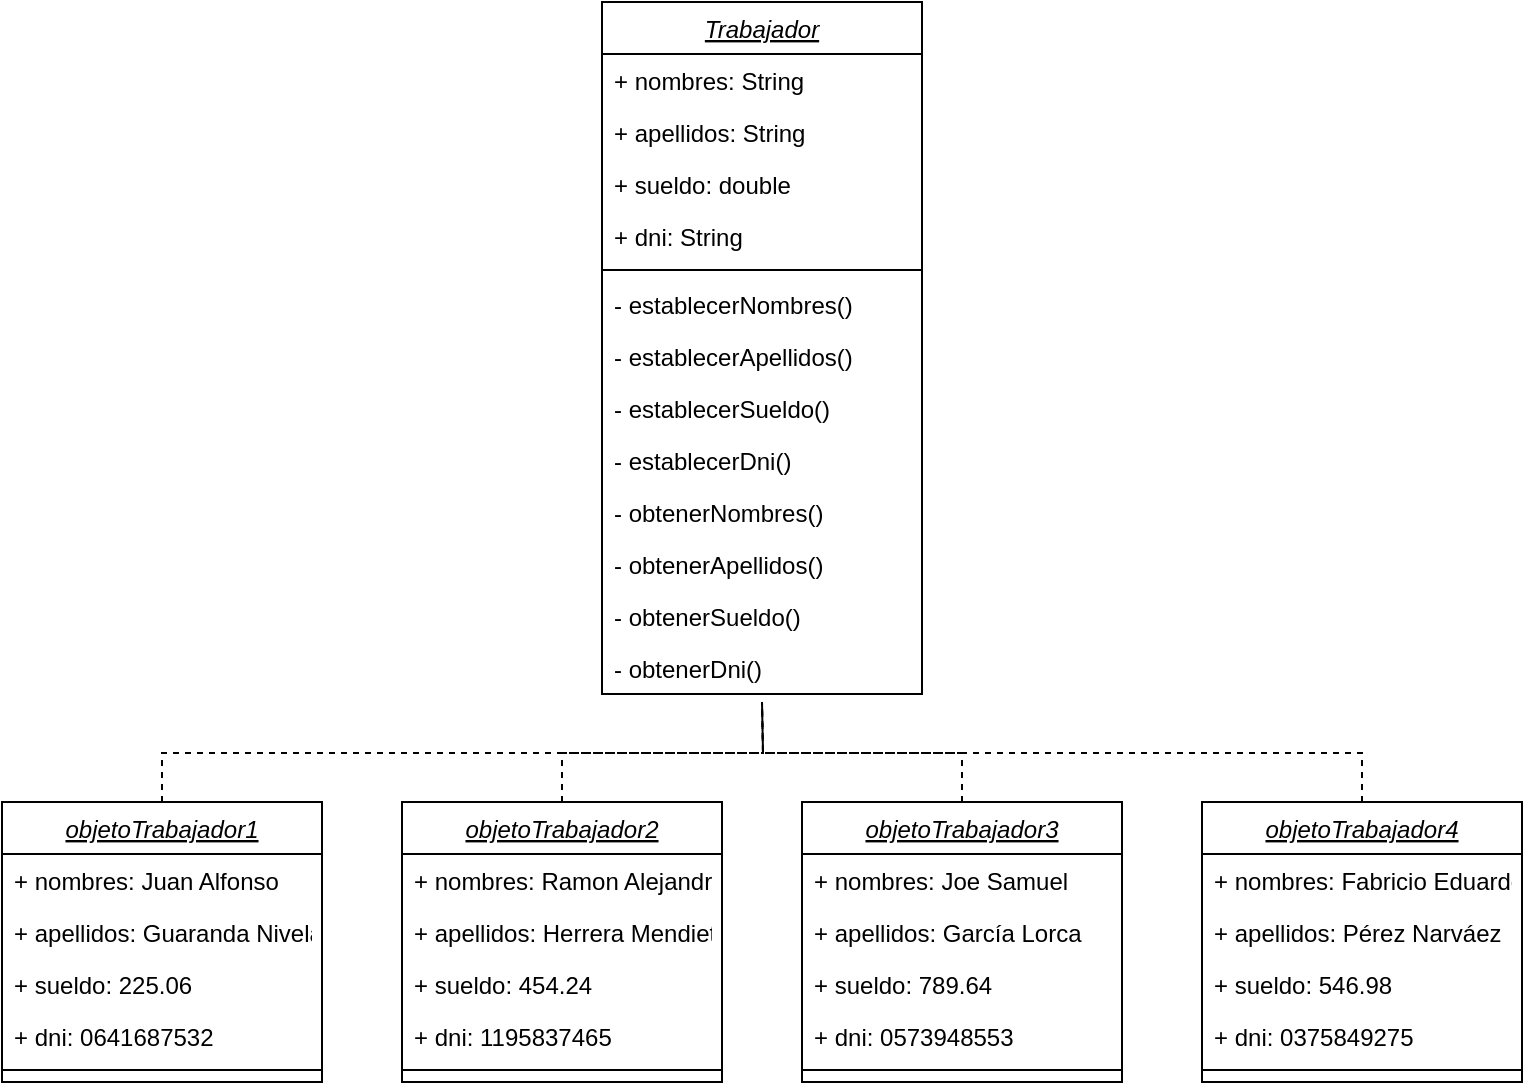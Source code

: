 <mxfile version="24.2.5" type="device">
  <diagram id="C5RBs43oDa-KdzZeNtuy" name="Page-1">
    <mxGraphModel dx="954" dy="674" grid="1" gridSize="10" guides="1" tooltips="1" connect="1" arrows="1" fold="1" page="1" pageScale="1" pageWidth="827" pageHeight="1169" math="0" shadow="0">
      <root>
        <mxCell id="WIyWlLk6GJQsqaUBKTNV-0" />
        <mxCell id="WIyWlLk6GJQsqaUBKTNV-1" parent="WIyWlLk6GJQsqaUBKTNV-0" />
        <mxCell id="zkfFHV4jXpPFQw0GAbJ--0" value="Trabajador" style="swimlane;fontStyle=6;align=center;verticalAlign=top;childLayout=stackLayout;horizontal=1;startSize=26;horizontalStack=0;resizeParent=1;resizeLast=0;collapsible=1;marginBottom=0;rounded=0;shadow=0;strokeWidth=1;" parent="WIyWlLk6GJQsqaUBKTNV-1" vertex="1">
          <mxGeometry x="340" y="40" width="160" height="346" as="geometry">
            <mxRectangle x="334" y="30" width="160" height="26" as="alternateBounds" />
          </mxGeometry>
        </mxCell>
        <mxCell id="zkfFHV4jXpPFQw0GAbJ--1" value="+ nombres: String" style="text;align=left;verticalAlign=top;spacingLeft=4;spacingRight=4;overflow=hidden;rotatable=0;points=[[0,0.5],[1,0.5]];portConstraint=eastwest;" parent="zkfFHV4jXpPFQw0GAbJ--0" vertex="1">
          <mxGeometry y="26" width="160" height="26" as="geometry" />
        </mxCell>
        <mxCell id="zkfFHV4jXpPFQw0GAbJ--2" value="+ apellidos: String" style="text;align=left;verticalAlign=top;spacingLeft=4;spacingRight=4;overflow=hidden;rotatable=0;points=[[0,0.5],[1,0.5]];portConstraint=eastwest;rounded=0;shadow=0;html=0;" parent="zkfFHV4jXpPFQw0GAbJ--0" vertex="1">
          <mxGeometry y="52" width="160" height="26" as="geometry" />
        </mxCell>
        <mxCell id="zkfFHV4jXpPFQw0GAbJ--3" value="+ sueldo: double" style="text;align=left;verticalAlign=top;spacingLeft=4;spacingRight=4;overflow=hidden;rotatable=0;points=[[0,0.5],[1,0.5]];portConstraint=eastwest;rounded=0;shadow=0;html=0;" parent="zkfFHV4jXpPFQw0GAbJ--0" vertex="1">
          <mxGeometry y="78" width="160" height="26" as="geometry" />
        </mxCell>
        <mxCell id="EqsI3cdDh4cph1ESkexS-0" value="+ dni: String" style="text;align=left;verticalAlign=top;spacingLeft=4;spacingRight=4;overflow=hidden;rotatable=0;points=[[0,0.5],[1,0.5]];portConstraint=eastwest;rounded=0;shadow=0;html=0;" parent="zkfFHV4jXpPFQw0GAbJ--0" vertex="1">
          <mxGeometry y="104" width="160" height="26" as="geometry" />
        </mxCell>
        <mxCell id="zkfFHV4jXpPFQw0GAbJ--4" value="" style="line;html=1;strokeWidth=1;align=left;verticalAlign=middle;spacingTop=-1;spacingLeft=3;spacingRight=3;rotatable=0;labelPosition=right;points=[];portConstraint=eastwest;" parent="zkfFHV4jXpPFQw0GAbJ--0" vertex="1">
          <mxGeometry y="130" width="160" height="8" as="geometry" />
        </mxCell>
        <mxCell id="zkfFHV4jXpPFQw0GAbJ--5" value="- establecerNombres()" style="text;align=left;verticalAlign=top;spacingLeft=4;spacingRight=4;overflow=hidden;rotatable=0;points=[[0,0.5],[1,0.5]];portConstraint=eastwest;" parent="zkfFHV4jXpPFQw0GAbJ--0" vertex="1">
          <mxGeometry y="138" width="160" height="26" as="geometry" />
        </mxCell>
        <mxCell id="EqsI3cdDh4cph1ESkexS-2" value="- establecerApellidos()" style="text;align=left;verticalAlign=top;spacingLeft=4;spacingRight=4;overflow=hidden;rotatable=0;points=[[0,0.5],[1,0.5]];portConstraint=eastwest;" parent="zkfFHV4jXpPFQw0GAbJ--0" vertex="1">
          <mxGeometry y="164" width="160" height="26" as="geometry" />
        </mxCell>
        <mxCell id="EqsI3cdDh4cph1ESkexS-3" value="- establecerSueldo()" style="text;align=left;verticalAlign=top;spacingLeft=4;spacingRight=4;overflow=hidden;rotatable=0;points=[[0,0.5],[1,0.5]];portConstraint=eastwest;" parent="zkfFHV4jXpPFQw0GAbJ--0" vertex="1">
          <mxGeometry y="190" width="160" height="26" as="geometry" />
        </mxCell>
        <mxCell id="EqsI3cdDh4cph1ESkexS-4" value="- establecerDni()" style="text;align=left;verticalAlign=top;spacingLeft=4;spacingRight=4;overflow=hidden;rotatable=0;points=[[0,0.5],[1,0.5]];portConstraint=eastwest;" parent="zkfFHV4jXpPFQw0GAbJ--0" vertex="1">
          <mxGeometry y="216" width="160" height="26" as="geometry" />
        </mxCell>
        <mxCell id="EqsI3cdDh4cph1ESkexS-5" value="- obtenerNombres()" style="text;align=left;verticalAlign=top;spacingLeft=4;spacingRight=4;overflow=hidden;rotatable=0;points=[[0,0.5],[1,0.5]];portConstraint=eastwest;" parent="zkfFHV4jXpPFQw0GAbJ--0" vertex="1">
          <mxGeometry y="242" width="160" height="26" as="geometry" />
        </mxCell>
        <mxCell id="EqsI3cdDh4cph1ESkexS-8" value="- obtenerApellidos()" style="text;align=left;verticalAlign=top;spacingLeft=4;spacingRight=4;overflow=hidden;rotatable=0;points=[[0,0.5],[1,0.5]];portConstraint=eastwest;" parent="zkfFHV4jXpPFQw0GAbJ--0" vertex="1">
          <mxGeometry y="268" width="160" height="26" as="geometry" />
        </mxCell>
        <mxCell id="EqsI3cdDh4cph1ESkexS-6" value="- obtenerSueldo()" style="text;align=left;verticalAlign=top;spacingLeft=4;spacingRight=4;overflow=hidden;rotatable=0;points=[[0,0.5],[1,0.5]];portConstraint=eastwest;" parent="zkfFHV4jXpPFQw0GAbJ--0" vertex="1">
          <mxGeometry y="294" width="160" height="26" as="geometry" />
        </mxCell>
        <mxCell id="EqsI3cdDh4cph1ESkexS-7" value="- obtenerDni()" style="text;align=left;verticalAlign=top;spacingLeft=4;spacingRight=4;overflow=hidden;rotatable=0;points=[[0,0.5],[1,0.5]];portConstraint=eastwest;" parent="zkfFHV4jXpPFQw0GAbJ--0" vertex="1">
          <mxGeometry y="320" width="160" height="26" as="geometry" />
        </mxCell>
        <mxCell id="EqsI3cdDh4cph1ESkexS-68" style="edgeStyle=orthogonalEdgeStyle;rounded=0;orthogonalLoop=1;jettySize=auto;html=1;exitX=0.5;exitY=0;exitDx=0;exitDy=0;strokeColor=none;endArrow=none;endFill=0;" parent="WIyWlLk6GJQsqaUBKTNV-1" source="EqsI3cdDh4cph1ESkexS-23" edge="1">
          <mxGeometry relative="1" as="geometry">
            <mxPoint x="420" y="390" as="targetPoint" />
          </mxGeometry>
        </mxCell>
        <mxCell id="EqsI3cdDh4cph1ESkexS-75" style="edgeStyle=orthogonalEdgeStyle;rounded=0;orthogonalLoop=1;jettySize=auto;html=1;exitX=0.5;exitY=0;exitDx=0;exitDy=0;dashed=1;endArrow=none;endFill=0;" parent="WIyWlLk6GJQsqaUBKTNV-1" source="EqsI3cdDh4cph1ESkexS-23" edge="1">
          <mxGeometry relative="1" as="geometry">
            <mxPoint x="420" y="390" as="targetPoint" />
          </mxGeometry>
        </mxCell>
        <mxCell id="EqsI3cdDh4cph1ESkexS-23" value="objetoTrabajador2" style="swimlane;fontStyle=6;align=center;verticalAlign=top;childLayout=stackLayout;horizontal=1;startSize=26;horizontalStack=0;resizeParent=1;resizeLast=0;collapsible=1;marginBottom=0;rounded=0;shadow=0;strokeWidth=1;" parent="WIyWlLk6GJQsqaUBKTNV-1" vertex="1">
          <mxGeometry x="240" y="440" width="160" height="140" as="geometry">
            <mxRectangle x="334" y="30" width="160" height="26" as="alternateBounds" />
          </mxGeometry>
        </mxCell>
        <mxCell id="EqsI3cdDh4cph1ESkexS-24" value="+ nombres: Ramon Alejandro" style="text;align=left;verticalAlign=top;spacingLeft=4;spacingRight=4;overflow=hidden;rotatable=0;points=[[0,0.5],[1,0.5]];portConstraint=eastwest;" parent="EqsI3cdDh4cph1ESkexS-23" vertex="1">
          <mxGeometry y="26" width="160" height="26" as="geometry" />
        </mxCell>
        <mxCell id="EqsI3cdDh4cph1ESkexS-25" value="+ apellidos: Herrera Mendieta" style="text;align=left;verticalAlign=top;spacingLeft=4;spacingRight=4;overflow=hidden;rotatable=0;points=[[0,0.5],[1,0.5]];portConstraint=eastwest;rounded=0;shadow=0;html=0;" parent="EqsI3cdDh4cph1ESkexS-23" vertex="1">
          <mxGeometry y="52" width="160" height="26" as="geometry" />
        </mxCell>
        <mxCell id="EqsI3cdDh4cph1ESkexS-26" value="+ sueldo: 454.24&#xa;" style="text;align=left;verticalAlign=top;spacingLeft=4;spacingRight=4;overflow=hidden;rotatable=0;points=[[0,0.5],[1,0.5]];portConstraint=eastwest;rounded=0;shadow=0;html=0;" parent="EqsI3cdDh4cph1ESkexS-23" vertex="1">
          <mxGeometry y="78" width="160" height="26" as="geometry" />
        </mxCell>
        <mxCell id="EqsI3cdDh4cph1ESkexS-27" value="+ dni: 1195837465" style="text;align=left;verticalAlign=top;spacingLeft=4;spacingRight=4;overflow=hidden;rotatable=0;points=[[0,0.5],[1,0.5]];portConstraint=eastwest;rounded=0;shadow=0;html=0;" parent="EqsI3cdDh4cph1ESkexS-23" vertex="1">
          <mxGeometry y="104" width="160" height="26" as="geometry" />
        </mxCell>
        <mxCell id="EqsI3cdDh4cph1ESkexS-28" value="" style="line;html=1;strokeWidth=1;align=left;verticalAlign=middle;spacingTop=-1;spacingLeft=3;spacingRight=3;rotatable=0;labelPosition=right;points=[];portConstraint=eastwest;" parent="EqsI3cdDh4cph1ESkexS-23" vertex="1">
          <mxGeometry y="130" width="160" height="8" as="geometry" />
        </mxCell>
        <mxCell id="EqsI3cdDh4cph1ESkexS-76" style="edgeStyle=orthogonalEdgeStyle;rounded=0;orthogonalLoop=1;jettySize=auto;html=1;exitX=0.5;exitY=0;exitDx=0;exitDy=0;dashed=1;endArrow=none;endFill=0;" parent="WIyWlLk6GJQsqaUBKTNV-1" source="EqsI3cdDh4cph1ESkexS-37" edge="1">
          <mxGeometry relative="1" as="geometry">
            <mxPoint x="420" y="390" as="targetPoint" />
          </mxGeometry>
        </mxCell>
        <mxCell id="EqsI3cdDh4cph1ESkexS-37" value="objetoTrabajador3" style="swimlane;fontStyle=6;align=center;verticalAlign=top;childLayout=stackLayout;horizontal=1;startSize=26;horizontalStack=0;resizeParent=1;resizeLast=0;collapsible=1;marginBottom=0;rounded=0;shadow=0;strokeWidth=1;" parent="WIyWlLk6GJQsqaUBKTNV-1" vertex="1">
          <mxGeometry x="440" y="440" width="160" height="140" as="geometry">
            <mxRectangle x="334" y="30" width="160" height="26" as="alternateBounds" />
          </mxGeometry>
        </mxCell>
        <mxCell id="EqsI3cdDh4cph1ESkexS-38" value="+ nombres: Joe Samuel" style="text;align=left;verticalAlign=top;spacingLeft=4;spacingRight=4;overflow=hidden;rotatable=0;points=[[0,0.5],[1,0.5]];portConstraint=eastwest;" parent="EqsI3cdDh4cph1ESkexS-37" vertex="1">
          <mxGeometry y="26" width="160" height="26" as="geometry" />
        </mxCell>
        <mxCell id="EqsI3cdDh4cph1ESkexS-39" value="+ apellidos: García Lorca" style="text;align=left;verticalAlign=top;spacingLeft=4;spacingRight=4;overflow=hidden;rotatable=0;points=[[0,0.5],[1,0.5]];portConstraint=eastwest;rounded=0;shadow=0;html=0;" parent="EqsI3cdDh4cph1ESkexS-37" vertex="1">
          <mxGeometry y="52" width="160" height="26" as="geometry" />
        </mxCell>
        <mxCell id="EqsI3cdDh4cph1ESkexS-40" value="+ sueldo: 789.64" style="text;align=left;verticalAlign=top;spacingLeft=4;spacingRight=4;overflow=hidden;rotatable=0;points=[[0,0.5],[1,0.5]];portConstraint=eastwest;rounded=0;shadow=0;html=0;" parent="EqsI3cdDh4cph1ESkexS-37" vertex="1">
          <mxGeometry y="78" width="160" height="26" as="geometry" />
        </mxCell>
        <mxCell id="EqsI3cdDh4cph1ESkexS-41" value="+ dni: 0573948553" style="text;align=left;verticalAlign=top;spacingLeft=4;spacingRight=4;overflow=hidden;rotatable=0;points=[[0,0.5],[1,0.5]];portConstraint=eastwest;rounded=0;shadow=0;html=0;" parent="EqsI3cdDh4cph1ESkexS-37" vertex="1">
          <mxGeometry y="104" width="160" height="26" as="geometry" />
        </mxCell>
        <mxCell id="EqsI3cdDh4cph1ESkexS-42" value="" style="line;html=1;strokeWidth=1;align=left;verticalAlign=middle;spacingTop=-1;spacingLeft=3;spacingRight=3;rotatable=0;labelPosition=right;points=[];portConstraint=eastwest;" parent="EqsI3cdDh4cph1ESkexS-37" vertex="1">
          <mxGeometry y="130" width="160" height="8" as="geometry" />
        </mxCell>
        <mxCell id="EqsI3cdDh4cph1ESkexS-77" style="edgeStyle=orthogonalEdgeStyle;rounded=0;orthogonalLoop=1;jettySize=auto;html=1;exitX=0.5;exitY=0;exitDx=0;exitDy=0;dashed=1;endArrow=none;endFill=0;" parent="WIyWlLk6GJQsqaUBKTNV-1" source="EqsI3cdDh4cph1ESkexS-51" edge="1">
          <mxGeometry relative="1" as="geometry">
            <mxPoint x="420" y="390" as="targetPoint" />
          </mxGeometry>
        </mxCell>
        <mxCell id="EqsI3cdDh4cph1ESkexS-51" value="objetoTrabajador4" style="swimlane;fontStyle=6;align=center;verticalAlign=top;childLayout=stackLayout;horizontal=1;startSize=26;horizontalStack=0;resizeParent=1;resizeLast=0;collapsible=1;marginBottom=0;rounded=0;shadow=0;strokeWidth=1;" parent="WIyWlLk6GJQsqaUBKTNV-1" vertex="1">
          <mxGeometry x="640" y="440" width="160" height="140" as="geometry">
            <mxRectangle x="334" y="30" width="160" height="26" as="alternateBounds" />
          </mxGeometry>
        </mxCell>
        <mxCell id="EqsI3cdDh4cph1ESkexS-52" value="+ nombres: Fabricio Eduardo" style="text;align=left;verticalAlign=top;spacingLeft=4;spacingRight=4;overflow=hidden;rotatable=0;points=[[0,0.5],[1,0.5]];portConstraint=eastwest;" parent="EqsI3cdDh4cph1ESkexS-51" vertex="1">
          <mxGeometry y="26" width="160" height="26" as="geometry" />
        </mxCell>
        <mxCell id="EqsI3cdDh4cph1ESkexS-53" value="+ apellidos: Pérez Narváez" style="text;align=left;verticalAlign=top;spacingLeft=4;spacingRight=4;overflow=hidden;rotatable=0;points=[[0,0.5],[1,0.5]];portConstraint=eastwest;rounded=0;shadow=0;html=0;" parent="EqsI3cdDh4cph1ESkexS-51" vertex="1">
          <mxGeometry y="52" width="160" height="26" as="geometry" />
        </mxCell>
        <mxCell id="EqsI3cdDh4cph1ESkexS-54" value="+ sueldo: 546.98" style="text;align=left;verticalAlign=top;spacingLeft=4;spacingRight=4;overflow=hidden;rotatable=0;points=[[0,0.5],[1,0.5]];portConstraint=eastwest;rounded=0;shadow=0;html=0;" parent="EqsI3cdDh4cph1ESkexS-51" vertex="1">
          <mxGeometry y="78" width="160" height="26" as="geometry" />
        </mxCell>
        <mxCell id="EqsI3cdDh4cph1ESkexS-55" value="+ dni: 0375849275" style="text;align=left;verticalAlign=top;spacingLeft=4;spacingRight=4;overflow=hidden;rotatable=0;points=[[0,0.5],[1,0.5]];portConstraint=eastwest;rounded=0;shadow=0;html=0;" parent="EqsI3cdDh4cph1ESkexS-51" vertex="1">
          <mxGeometry y="104" width="160" height="26" as="geometry" />
        </mxCell>
        <mxCell id="EqsI3cdDh4cph1ESkexS-56" value="" style="line;html=1;strokeWidth=1;align=left;verticalAlign=middle;spacingTop=-1;spacingLeft=3;spacingRight=3;rotatable=0;labelPosition=right;points=[];portConstraint=eastwest;" parent="EqsI3cdDh4cph1ESkexS-51" vertex="1">
          <mxGeometry y="130" width="160" height="8" as="geometry" />
        </mxCell>
        <mxCell id="solPoSg5opRhxXyq9mMw-7" style="edgeStyle=orthogonalEdgeStyle;rounded=0;orthogonalLoop=1;jettySize=auto;html=1;exitX=0.5;exitY=0;exitDx=0;exitDy=0;dashed=1;endArrow=none;endFill=0;" edge="1" parent="WIyWlLk6GJQsqaUBKTNV-1" source="solPoSg5opRhxXyq9mMw-1">
          <mxGeometry relative="1" as="geometry">
            <mxPoint x="420" y="390" as="targetPoint" />
          </mxGeometry>
        </mxCell>
        <mxCell id="solPoSg5opRhxXyq9mMw-1" value="objetoTrabajador1" style="swimlane;fontStyle=6;align=center;verticalAlign=top;childLayout=stackLayout;horizontal=1;startSize=26;horizontalStack=0;resizeParent=1;resizeLast=0;collapsible=1;marginBottom=0;rounded=0;shadow=0;strokeWidth=1;" vertex="1" parent="WIyWlLk6GJQsqaUBKTNV-1">
          <mxGeometry x="40" y="440" width="160" height="140" as="geometry">
            <mxRectangle x="334" y="30" width="160" height="26" as="alternateBounds" />
          </mxGeometry>
        </mxCell>
        <mxCell id="solPoSg5opRhxXyq9mMw-2" value="+ nombres: Juan Alfonso" style="text;align=left;verticalAlign=top;spacingLeft=4;spacingRight=4;overflow=hidden;rotatable=0;points=[[0,0.5],[1,0.5]];portConstraint=eastwest;" vertex="1" parent="solPoSg5opRhxXyq9mMw-1">
          <mxGeometry y="26" width="160" height="26" as="geometry" />
        </mxCell>
        <mxCell id="solPoSg5opRhxXyq9mMw-3" value="+ apellidos: Guaranda Nivela" style="text;align=left;verticalAlign=top;spacingLeft=4;spacingRight=4;overflow=hidden;rotatable=0;points=[[0,0.5],[1,0.5]];portConstraint=eastwest;rounded=0;shadow=0;html=0;" vertex="1" parent="solPoSg5opRhxXyq9mMw-1">
          <mxGeometry y="52" width="160" height="26" as="geometry" />
        </mxCell>
        <mxCell id="solPoSg5opRhxXyq9mMw-4" value="+ sueldo: 225.06&#xa;" style="text;align=left;verticalAlign=top;spacingLeft=4;spacingRight=4;overflow=hidden;rotatable=0;points=[[0,0.5],[1,0.5]];portConstraint=eastwest;rounded=0;shadow=0;html=0;" vertex="1" parent="solPoSg5opRhxXyq9mMw-1">
          <mxGeometry y="78" width="160" height="26" as="geometry" />
        </mxCell>
        <mxCell id="solPoSg5opRhxXyq9mMw-5" value="+ dni: 0641687532" style="text;align=left;verticalAlign=top;spacingLeft=4;spacingRight=4;overflow=hidden;rotatable=0;points=[[0,0.5],[1,0.5]];portConstraint=eastwest;rounded=0;shadow=0;html=0;" vertex="1" parent="solPoSg5opRhxXyq9mMw-1">
          <mxGeometry y="104" width="160" height="26" as="geometry" />
        </mxCell>
        <mxCell id="solPoSg5opRhxXyq9mMw-6" value="" style="line;html=1;strokeWidth=1;align=left;verticalAlign=middle;spacingTop=-1;spacingLeft=3;spacingRight=3;rotatable=0;labelPosition=right;points=[];portConstraint=eastwest;" vertex="1" parent="solPoSg5opRhxXyq9mMw-1">
          <mxGeometry y="130" width="160" height="8" as="geometry" />
        </mxCell>
      </root>
    </mxGraphModel>
  </diagram>
</mxfile>
